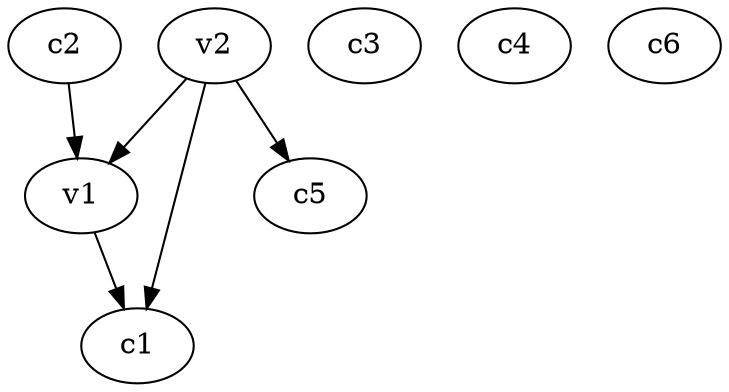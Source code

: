 strict digraph  {
c1;
c2;
c3;
c4;
c5;
c6;
v1;
v2;
c2 -> v1  [weight=1];
v1 -> c1  [weight=1];
v2 -> c1  [weight=1];
v2 -> c5  [weight=1];
v2 -> v1  [weight=1];
}
